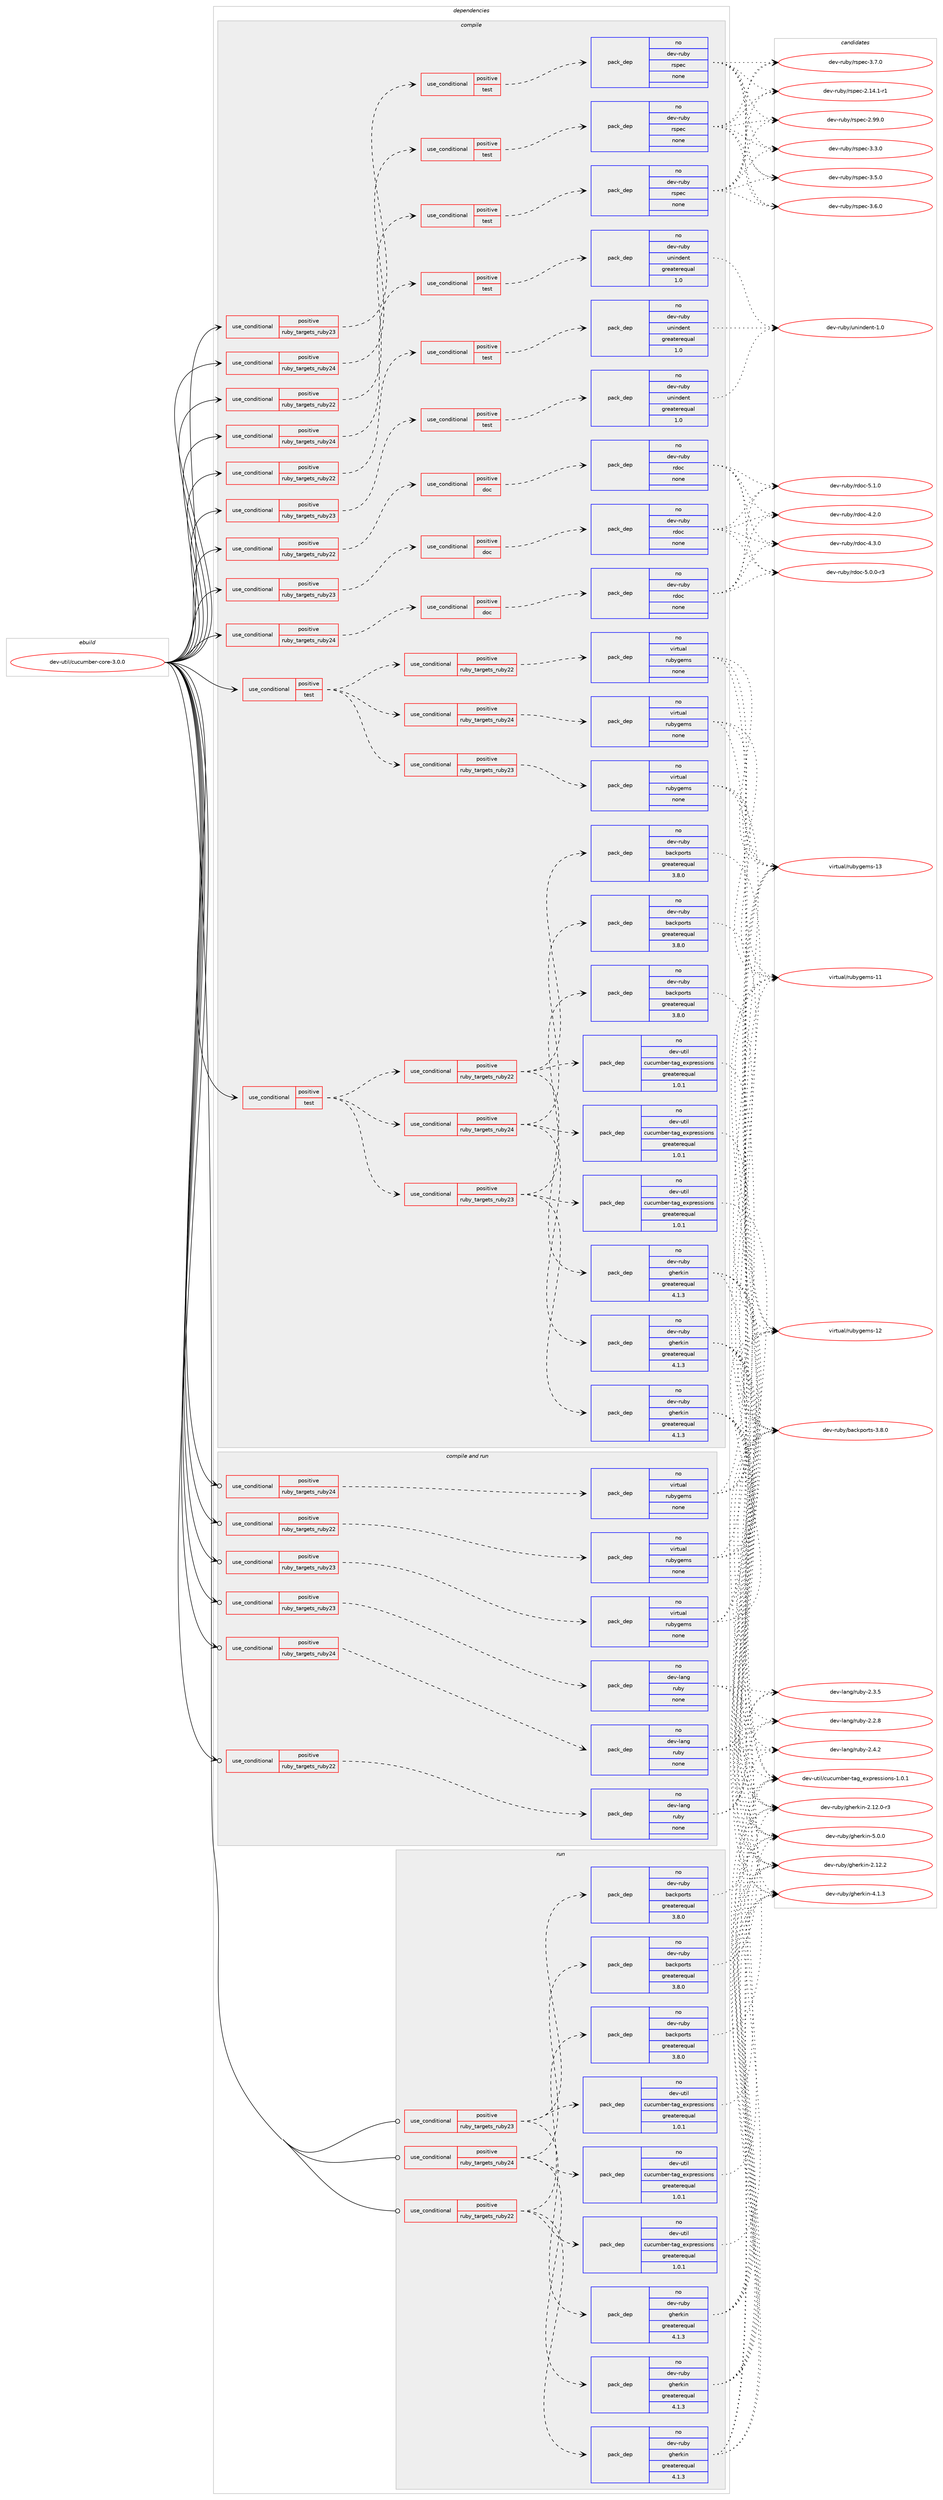 digraph prolog {

# *************
# Graph options
# *************

newrank=true;
concentrate=true;
compound=true;
graph [rankdir=LR,fontname=Helvetica,fontsize=10,ranksep=1.5];#, ranksep=2.5, nodesep=0.2];
edge  [arrowhead=vee];
node  [fontname=Helvetica,fontsize=10];

# **********
# The ebuild
# **********

subgraph cluster_leftcol {
color=gray;
rank=same;
label=<<i>ebuild</i>>;
id [label="dev-util/cucumber-core-3.0.0", color=red, width=4, href="../dev-util/cucumber-core-3.0.0.svg"];
}

# ****************
# The dependencies
# ****************

subgraph cluster_midcol {
color=gray;
label=<<i>dependencies</i>>;
subgraph cluster_compile {
fillcolor="#eeeeee";
style=filled;
label=<<i>compile</i>>;
subgraph cond77770 {
dependency284041 [label=<<TABLE BORDER="0" CELLBORDER="1" CELLSPACING="0" CELLPADDING="4"><TR><TD ROWSPAN="3" CELLPADDING="10">use_conditional</TD></TR><TR><TD>positive</TD></TR><TR><TD>ruby_targets_ruby22</TD></TR></TABLE>>, shape=none, color=red];
subgraph cond77771 {
dependency284042 [label=<<TABLE BORDER="0" CELLBORDER="1" CELLSPACING="0" CELLPADDING="4"><TR><TD ROWSPAN="3" CELLPADDING="10">use_conditional</TD></TR><TR><TD>positive</TD></TR><TR><TD>doc</TD></TR></TABLE>>, shape=none, color=red];
subgraph pack202053 {
dependency284043 [label=<<TABLE BORDER="0" CELLBORDER="1" CELLSPACING="0" CELLPADDING="4" WIDTH="220"><TR><TD ROWSPAN="6" CELLPADDING="30">pack_dep</TD></TR><TR><TD WIDTH="110">no</TD></TR><TR><TD>dev-ruby</TD></TR><TR><TD>rdoc</TD></TR><TR><TD>none</TD></TR><TR><TD></TD></TR></TABLE>>, shape=none, color=blue];
}
dependency284042:e -> dependency284043:w [weight=20,style="dashed",arrowhead="vee"];
}
dependency284041:e -> dependency284042:w [weight=20,style="dashed",arrowhead="vee"];
}
id:e -> dependency284041:w [weight=20,style="solid",arrowhead="vee"];
subgraph cond77772 {
dependency284044 [label=<<TABLE BORDER="0" CELLBORDER="1" CELLSPACING="0" CELLPADDING="4"><TR><TD ROWSPAN="3" CELLPADDING="10">use_conditional</TD></TR><TR><TD>positive</TD></TR><TR><TD>ruby_targets_ruby22</TD></TR></TABLE>>, shape=none, color=red];
subgraph cond77773 {
dependency284045 [label=<<TABLE BORDER="0" CELLBORDER="1" CELLSPACING="0" CELLPADDING="4"><TR><TD ROWSPAN="3" CELLPADDING="10">use_conditional</TD></TR><TR><TD>positive</TD></TR><TR><TD>test</TD></TR></TABLE>>, shape=none, color=red];
subgraph pack202054 {
dependency284046 [label=<<TABLE BORDER="0" CELLBORDER="1" CELLSPACING="0" CELLPADDING="4" WIDTH="220"><TR><TD ROWSPAN="6" CELLPADDING="30">pack_dep</TD></TR><TR><TD WIDTH="110">no</TD></TR><TR><TD>dev-ruby</TD></TR><TR><TD>rspec</TD></TR><TR><TD>none</TD></TR><TR><TD></TD></TR></TABLE>>, shape=none, color=blue];
}
dependency284045:e -> dependency284046:w [weight=20,style="dashed",arrowhead="vee"];
}
dependency284044:e -> dependency284045:w [weight=20,style="dashed",arrowhead="vee"];
}
id:e -> dependency284044:w [weight=20,style="solid",arrowhead="vee"];
subgraph cond77774 {
dependency284047 [label=<<TABLE BORDER="0" CELLBORDER="1" CELLSPACING="0" CELLPADDING="4"><TR><TD ROWSPAN="3" CELLPADDING="10">use_conditional</TD></TR><TR><TD>positive</TD></TR><TR><TD>ruby_targets_ruby22</TD></TR></TABLE>>, shape=none, color=red];
subgraph cond77775 {
dependency284048 [label=<<TABLE BORDER="0" CELLBORDER="1" CELLSPACING="0" CELLPADDING="4"><TR><TD ROWSPAN="3" CELLPADDING="10">use_conditional</TD></TR><TR><TD>positive</TD></TR><TR><TD>test</TD></TR></TABLE>>, shape=none, color=red];
subgraph pack202055 {
dependency284049 [label=<<TABLE BORDER="0" CELLBORDER="1" CELLSPACING="0" CELLPADDING="4" WIDTH="220"><TR><TD ROWSPAN="6" CELLPADDING="30">pack_dep</TD></TR><TR><TD WIDTH="110">no</TD></TR><TR><TD>dev-ruby</TD></TR><TR><TD>unindent</TD></TR><TR><TD>greaterequal</TD></TR><TR><TD>1.0</TD></TR></TABLE>>, shape=none, color=blue];
}
dependency284048:e -> dependency284049:w [weight=20,style="dashed",arrowhead="vee"];
}
dependency284047:e -> dependency284048:w [weight=20,style="dashed",arrowhead="vee"];
}
id:e -> dependency284047:w [weight=20,style="solid",arrowhead="vee"];
subgraph cond77776 {
dependency284050 [label=<<TABLE BORDER="0" CELLBORDER="1" CELLSPACING="0" CELLPADDING="4"><TR><TD ROWSPAN="3" CELLPADDING="10">use_conditional</TD></TR><TR><TD>positive</TD></TR><TR><TD>ruby_targets_ruby23</TD></TR></TABLE>>, shape=none, color=red];
subgraph cond77777 {
dependency284051 [label=<<TABLE BORDER="0" CELLBORDER="1" CELLSPACING="0" CELLPADDING="4"><TR><TD ROWSPAN="3" CELLPADDING="10">use_conditional</TD></TR><TR><TD>positive</TD></TR><TR><TD>doc</TD></TR></TABLE>>, shape=none, color=red];
subgraph pack202056 {
dependency284052 [label=<<TABLE BORDER="0" CELLBORDER="1" CELLSPACING="0" CELLPADDING="4" WIDTH="220"><TR><TD ROWSPAN="6" CELLPADDING="30">pack_dep</TD></TR><TR><TD WIDTH="110">no</TD></TR><TR><TD>dev-ruby</TD></TR><TR><TD>rdoc</TD></TR><TR><TD>none</TD></TR><TR><TD></TD></TR></TABLE>>, shape=none, color=blue];
}
dependency284051:e -> dependency284052:w [weight=20,style="dashed",arrowhead="vee"];
}
dependency284050:e -> dependency284051:w [weight=20,style="dashed",arrowhead="vee"];
}
id:e -> dependency284050:w [weight=20,style="solid",arrowhead="vee"];
subgraph cond77778 {
dependency284053 [label=<<TABLE BORDER="0" CELLBORDER="1" CELLSPACING="0" CELLPADDING="4"><TR><TD ROWSPAN="3" CELLPADDING="10">use_conditional</TD></TR><TR><TD>positive</TD></TR><TR><TD>ruby_targets_ruby23</TD></TR></TABLE>>, shape=none, color=red];
subgraph cond77779 {
dependency284054 [label=<<TABLE BORDER="0" CELLBORDER="1" CELLSPACING="0" CELLPADDING="4"><TR><TD ROWSPAN="3" CELLPADDING="10">use_conditional</TD></TR><TR><TD>positive</TD></TR><TR><TD>test</TD></TR></TABLE>>, shape=none, color=red];
subgraph pack202057 {
dependency284055 [label=<<TABLE BORDER="0" CELLBORDER="1" CELLSPACING="0" CELLPADDING="4" WIDTH="220"><TR><TD ROWSPAN="6" CELLPADDING="30">pack_dep</TD></TR><TR><TD WIDTH="110">no</TD></TR><TR><TD>dev-ruby</TD></TR><TR><TD>rspec</TD></TR><TR><TD>none</TD></TR><TR><TD></TD></TR></TABLE>>, shape=none, color=blue];
}
dependency284054:e -> dependency284055:w [weight=20,style="dashed",arrowhead="vee"];
}
dependency284053:e -> dependency284054:w [weight=20,style="dashed",arrowhead="vee"];
}
id:e -> dependency284053:w [weight=20,style="solid",arrowhead="vee"];
subgraph cond77780 {
dependency284056 [label=<<TABLE BORDER="0" CELLBORDER="1" CELLSPACING="0" CELLPADDING="4"><TR><TD ROWSPAN="3" CELLPADDING="10">use_conditional</TD></TR><TR><TD>positive</TD></TR><TR><TD>ruby_targets_ruby23</TD></TR></TABLE>>, shape=none, color=red];
subgraph cond77781 {
dependency284057 [label=<<TABLE BORDER="0" CELLBORDER="1" CELLSPACING="0" CELLPADDING="4"><TR><TD ROWSPAN="3" CELLPADDING="10">use_conditional</TD></TR><TR><TD>positive</TD></TR><TR><TD>test</TD></TR></TABLE>>, shape=none, color=red];
subgraph pack202058 {
dependency284058 [label=<<TABLE BORDER="0" CELLBORDER="1" CELLSPACING="0" CELLPADDING="4" WIDTH="220"><TR><TD ROWSPAN="6" CELLPADDING="30">pack_dep</TD></TR><TR><TD WIDTH="110">no</TD></TR><TR><TD>dev-ruby</TD></TR><TR><TD>unindent</TD></TR><TR><TD>greaterequal</TD></TR><TR><TD>1.0</TD></TR></TABLE>>, shape=none, color=blue];
}
dependency284057:e -> dependency284058:w [weight=20,style="dashed",arrowhead="vee"];
}
dependency284056:e -> dependency284057:w [weight=20,style="dashed",arrowhead="vee"];
}
id:e -> dependency284056:w [weight=20,style="solid",arrowhead="vee"];
subgraph cond77782 {
dependency284059 [label=<<TABLE BORDER="0" CELLBORDER="1" CELLSPACING="0" CELLPADDING="4"><TR><TD ROWSPAN="3" CELLPADDING="10">use_conditional</TD></TR><TR><TD>positive</TD></TR><TR><TD>ruby_targets_ruby24</TD></TR></TABLE>>, shape=none, color=red];
subgraph cond77783 {
dependency284060 [label=<<TABLE BORDER="0" CELLBORDER="1" CELLSPACING="0" CELLPADDING="4"><TR><TD ROWSPAN="3" CELLPADDING="10">use_conditional</TD></TR><TR><TD>positive</TD></TR><TR><TD>doc</TD></TR></TABLE>>, shape=none, color=red];
subgraph pack202059 {
dependency284061 [label=<<TABLE BORDER="0" CELLBORDER="1" CELLSPACING="0" CELLPADDING="4" WIDTH="220"><TR><TD ROWSPAN="6" CELLPADDING="30">pack_dep</TD></TR><TR><TD WIDTH="110">no</TD></TR><TR><TD>dev-ruby</TD></TR><TR><TD>rdoc</TD></TR><TR><TD>none</TD></TR><TR><TD></TD></TR></TABLE>>, shape=none, color=blue];
}
dependency284060:e -> dependency284061:w [weight=20,style="dashed",arrowhead="vee"];
}
dependency284059:e -> dependency284060:w [weight=20,style="dashed",arrowhead="vee"];
}
id:e -> dependency284059:w [weight=20,style="solid",arrowhead="vee"];
subgraph cond77784 {
dependency284062 [label=<<TABLE BORDER="0" CELLBORDER="1" CELLSPACING="0" CELLPADDING="4"><TR><TD ROWSPAN="3" CELLPADDING="10">use_conditional</TD></TR><TR><TD>positive</TD></TR><TR><TD>ruby_targets_ruby24</TD></TR></TABLE>>, shape=none, color=red];
subgraph cond77785 {
dependency284063 [label=<<TABLE BORDER="0" CELLBORDER="1" CELLSPACING="0" CELLPADDING="4"><TR><TD ROWSPAN="3" CELLPADDING="10">use_conditional</TD></TR><TR><TD>positive</TD></TR><TR><TD>test</TD></TR></TABLE>>, shape=none, color=red];
subgraph pack202060 {
dependency284064 [label=<<TABLE BORDER="0" CELLBORDER="1" CELLSPACING="0" CELLPADDING="4" WIDTH="220"><TR><TD ROWSPAN="6" CELLPADDING="30">pack_dep</TD></TR><TR><TD WIDTH="110">no</TD></TR><TR><TD>dev-ruby</TD></TR><TR><TD>rspec</TD></TR><TR><TD>none</TD></TR><TR><TD></TD></TR></TABLE>>, shape=none, color=blue];
}
dependency284063:e -> dependency284064:w [weight=20,style="dashed",arrowhead="vee"];
}
dependency284062:e -> dependency284063:w [weight=20,style="dashed",arrowhead="vee"];
}
id:e -> dependency284062:w [weight=20,style="solid",arrowhead="vee"];
subgraph cond77786 {
dependency284065 [label=<<TABLE BORDER="0" CELLBORDER="1" CELLSPACING="0" CELLPADDING="4"><TR><TD ROWSPAN="3" CELLPADDING="10">use_conditional</TD></TR><TR><TD>positive</TD></TR><TR><TD>ruby_targets_ruby24</TD></TR></TABLE>>, shape=none, color=red];
subgraph cond77787 {
dependency284066 [label=<<TABLE BORDER="0" CELLBORDER="1" CELLSPACING="0" CELLPADDING="4"><TR><TD ROWSPAN="3" CELLPADDING="10">use_conditional</TD></TR><TR><TD>positive</TD></TR><TR><TD>test</TD></TR></TABLE>>, shape=none, color=red];
subgraph pack202061 {
dependency284067 [label=<<TABLE BORDER="0" CELLBORDER="1" CELLSPACING="0" CELLPADDING="4" WIDTH="220"><TR><TD ROWSPAN="6" CELLPADDING="30">pack_dep</TD></TR><TR><TD WIDTH="110">no</TD></TR><TR><TD>dev-ruby</TD></TR><TR><TD>unindent</TD></TR><TR><TD>greaterequal</TD></TR><TR><TD>1.0</TD></TR></TABLE>>, shape=none, color=blue];
}
dependency284066:e -> dependency284067:w [weight=20,style="dashed",arrowhead="vee"];
}
dependency284065:e -> dependency284066:w [weight=20,style="dashed",arrowhead="vee"];
}
id:e -> dependency284065:w [weight=20,style="solid",arrowhead="vee"];
subgraph cond77788 {
dependency284068 [label=<<TABLE BORDER="0" CELLBORDER="1" CELLSPACING="0" CELLPADDING="4"><TR><TD ROWSPAN="3" CELLPADDING="10">use_conditional</TD></TR><TR><TD>positive</TD></TR><TR><TD>test</TD></TR></TABLE>>, shape=none, color=red];
subgraph cond77789 {
dependency284069 [label=<<TABLE BORDER="0" CELLBORDER="1" CELLSPACING="0" CELLPADDING="4"><TR><TD ROWSPAN="3" CELLPADDING="10">use_conditional</TD></TR><TR><TD>positive</TD></TR><TR><TD>ruby_targets_ruby22</TD></TR></TABLE>>, shape=none, color=red];
subgraph pack202062 {
dependency284070 [label=<<TABLE BORDER="0" CELLBORDER="1" CELLSPACING="0" CELLPADDING="4" WIDTH="220"><TR><TD ROWSPAN="6" CELLPADDING="30">pack_dep</TD></TR><TR><TD WIDTH="110">no</TD></TR><TR><TD>dev-ruby</TD></TR><TR><TD>backports</TD></TR><TR><TD>greaterequal</TD></TR><TR><TD>3.8.0</TD></TR></TABLE>>, shape=none, color=blue];
}
dependency284069:e -> dependency284070:w [weight=20,style="dashed",arrowhead="vee"];
subgraph pack202063 {
dependency284071 [label=<<TABLE BORDER="0" CELLBORDER="1" CELLSPACING="0" CELLPADDING="4" WIDTH="220"><TR><TD ROWSPAN="6" CELLPADDING="30">pack_dep</TD></TR><TR><TD WIDTH="110">no</TD></TR><TR><TD>dev-util</TD></TR><TR><TD>cucumber-tag_expressions</TD></TR><TR><TD>greaterequal</TD></TR><TR><TD>1.0.1</TD></TR></TABLE>>, shape=none, color=blue];
}
dependency284069:e -> dependency284071:w [weight=20,style="dashed",arrowhead="vee"];
subgraph pack202064 {
dependency284072 [label=<<TABLE BORDER="0" CELLBORDER="1" CELLSPACING="0" CELLPADDING="4" WIDTH="220"><TR><TD ROWSPAN="6" CELLPADDING="30">pack_dep</TD></TR><TR><TD WIDTH="110">no</TD></TR><TR><TD>dev-ruby</TD></TR><TR><TD>gherkin</TD></TR><TR><TD>greaterequal</TD></TR><TR><TD>4.1.3</TD></TR></TABLE>>, shape=none, color=blue];
}
dependency284069:e -> dependency284072:w [weight=20,style="dashed",arrowhead="vee"];
}
dependency284068:e -> dependency284069:w [weight=20,style="dashed",arrowhead="vee"];
subgraph cond77790 {
dependency284073 [label=<<TABLE BORDER="0" CELLBORDER="1" CELLSPACING="0" CELLPADDING="4"><TR><TD ROWSPAN="3" CELLPADDING="10">use_conditional</TD></TR><TR><TD>positive</TD></TR><TR><TD>ruby_targets_ruby23</TD></TR></TABLE>>, shape=none, color=red];
subgraph pack202065 {
dependency284074 [label=<<TABLE BORDER="0" CELLBORDER="1" CELLSPACING="0" CELLPADDING="4" WIDTH="220"><TR><TD ROWSPAN="6" CELLPADDING="30">pack_dep</TD></TR><TR><TD WIDTH="110">no</TD></TR><TR><TD>dev-ruby</TD></TR><TR><TD>backports</TD></TR><TR><TD>greaterequal</TD></TR><TR><TD>3.8.0</TD></TR></TABLE>>, shape=none, color=blue];
}
dependency284073:e -> dependency284074:w [weight=20,style="dashed",arrowhead="vee"];
subgraph pack202066 {
dependency284075 [label=<<TABLE BORDER="0" CELLBORDER="1" CELLSPACING="0" CELLPADDING="4" WIDTH="220"><TR><TD ROWSPAN="6" CELLPADDING="30">pack_dep</TD></TR><TR><TD WIDTH="110">no</TD></TR><TR><TD>dev-util</TD></TR><TR><TD>cucumber-tag_expressions</TD></TR><TR><TD>greaterequal</TD></TR><TR><TD>1.0.1</TD></TR></TABLE>>, shape=none, color=blue];
}
dependency284073:e -> dependency284075:w [weight=20,style="dashed",arrowhead="vee"];
subgraph pack202067 {
dependency284076 [label=<<TABLE BORDER="0" CELLBORDER="1" CELLSPACING="0" CELLPADDING="4" WIDTH="220"><TR><TD ROWSPAN="6" CELLPADDING="30">pack_dep</TD></TR><TR><TD WIDTH="110">no</TD></TR><TR><TD>dev-ruby</TD></TR><TR><TD>gherkin</TD></TR><TR><TD>greaterequal</TD></TR><TR><TD>4.1.3</TD></TR></TABLE>>, shape=none, color=blue];
}
dependency284073:e -> dependency284076:w [weight=20,style="dashed",arrowhead="vee"];
}
dependency284068:e -> dependency284073:w [weight=20,style="dashed",arrowhead="vee"];
subgraph cond77791 {
dependency284077 [label=<<TABLE BORDER="0" CELLBORDER="1" CELLSPACING="0" CELLPADDING="4"><TR><TD ROWSPAN="3" CELLPADDING="10">use_conditional</TD></TR><TR><TD>positive</TD></TR><TR><TD>ruby_targets_ruby24</TD></TR></TABLE>>, shape=none, color=red];
subgraph pack202068 {
dependency284078 [label=<<TABLE BORDER="0" CELLBORDER="1" CELLSPACING="0" CELLPADDING="4" WIDTH="220"><TR><TD ROWSPAN="6" CELLPADDING="30">pack_dep</TD></TR><TR><TD WIDTH="110">no</TD></TR><TR><TD>dev-ruby</TD></TR><TR><TD>backports</TD></TR><TR><TD>greaterequal</TD></TR><TR><TD>3.8.0</TD></TR></TABLE>>, shape=none, color=blue];
}
dependency284077:e -> dependency284078:w [weight=20,style="dashed",arrowhead="vee"];
subgraph pack202069 {
dependency284079 [label=<<TABLE BORDER="0" CELLBORDER="1" CELLSPACING="0" CELLPADDING="4" WIDTH="220"><TR><TD ROWSPAN="6" CELLPADDING="30">pack_dep</TD></TR><TR><TD WIDTH="110">no</TD></TR><TR><TD>dev-util</TD></TR><TR><TD>cucumber-tag_expressions</TD></TR><TR><TD>greaterequal</TD></TR><TR><TD>1.0.1</TD></TR></TABLE>>, shape=none, color=blue];
}
dependency284077:e -> dependency284079:w [weight=20,style="dashed",arrowhead="vee"];
subgraph pack202070 {
dependency284080 [label=<<TABLE BORDER="0" CELLBORDER="1" CELLSPACING="0" CELLPADDING="4" WIDTH="220"><TR><TD ROWSPAN="6" CELLPADDING="30">pack_dep</TD></TR><TR><TD WIDTH="110">no</TD></TR><TR><TD>dev-ruby</TD></TR><TR><TD>gherkin</TD></TR><TR><TD>greaterequal</TD></TR><TR><TD>4.1.3</TD></TR></TABLE>>, shape=none, color=blue];
}
dependency284077:e -> dependency284080:w [weight=20,style="dashed",arrowhead="vee"];
}
dependency284068:e -> dependency284077:w [weight=20,style="dashed",arrowhead="vee"];
}
id:e -> dependency284068:w [weight=20,style="solid",arrowhead="vee"];
subgraph cond77792 {
dependency284081 [label=<<TABLE BORDER="0" CELLBORDER="1" CELLSPACING="0" CELLPADDING="4"><TR><TD ROWSPAN="3" CELLPADDING="10">use_conditional</TD></TR><TR><TD>positive</TD></TR><TR><TD>test</TD></TR></TABLE>>, shape=none, color=red];
subgraph cond77793 {
dependency284082 [label=<<TABLE BORDER="0" CELLBORDER="1" CELLSPACING="0" CELLPADDING="4"><TR><TD ROWSPAN="3" CELLPADDING="10">use_conditional</TD></TR><TR><TD>positive</TD></TR><TR><TD>ruby_targets_ruby22</TD></TR></TABLE>>, shape=none, color=red];
subgraph pack202071 {
dependency284083 [label=<<TABLE BORDER="0" CELLBORDER="1" CELLSPACING="0" CELLPADDING="4" WIDTH="220"><TR><TD ROWSPAN="6" CELLPADDING="30">pack_dep</TD></TR><TR><TD WIDTH="110">no</TD></TR><TR><TD>virtual</TD></TR><TR><TD>rubygems</TD></TR><TR><TD>none</TD></TR><TR><TD></TD></TR></TABLE>>, shape=none, color=blue];
}
dependency284082:e -> dependency284083:w [weight=20,style="dashed",arrowhead="vee"];
}
dependency284081:e -> dependency284082:w [weight=20,style="dashed",arrowhead="vee"];
subgraph cond77794 {
dependency284084 [label=<<TABLE BORDER="0" CELLBORDER="1" CELLSPACING="0" CELLPADDING="4"><TR><TD ROWSPAN="3" CELLPADDING="10">use_conditional</TD></TR><TR><TD>positive</TD></TR><TR><TD>ruby_targets_ruby23</TD></TR></TABLE>>, shape=none, color=red];
subgraph pack202072 {
dependency284085 [label=<<TABLE BORDER="0" CELLBORDER="1" CELLSPACING="0" CELLPADDING="4" WIDTH="220"><TR><TD ROWSPAN="6" CELLPADDING="30">pack_dep</TD></TR><TR><TD WIDTH="110">no</TD></TR><TR><TD>virtual</TD></TR><TR><TD>rubygems</TD></TR><TR><TD>none</TD></TR><TR><TD></TD></TR></TABLE>>, shape=none, color=blue];
}
dependency284084:e -> dependency284085:w [weight=20,style="dashed",arrowhead="vee"];
}
dependency284081:e -> dependency284084:w [weight=20,style="dashed",arrowhead="vee"];
subgraph cond77795 {
dependency284086 [label=<<TABLE BORDER="0" CELLBORDER="1" CELLSPACING="0" CELLPADDING="4"><TR><TD ROWSPAN="3" CELLPADDING="10">use_conditional</TD></TR><TR><TD>positive</TD></TR><TR><TD>ruby_targets_ruby24</TD></TR></TABLE>>, shape=none, color=red];
subgraph pack202073 {
dependency284087 [label=<<TABLE BORDER="0" CELLBORDER="1" CELLSPACING="0" CELLPADDING="4" WIDTH="220"><TR><TD ROWSPAN="6" CELLPADDING="30">pack_dep</TD></TR><TR><TD WIDTH="110">no</TD></TR><TR><TD>virtual</TD></TR><TR><TD>rubygems</TD></TR><TR><TD>none</TD></TR><TR><TD></TD></TR></TABLE>>, shape=none, color=blue];
}
dependency284086:e -> dependency284087:w [weight=20,style="dashed",arrowhead="vee"];
}
dependency284081:e -> dependency284086:w [weight=20,style="dashed",arrowhead="vee"];
}
id:e -> dependency284081:w [weight=20,style="solid",arrowhead="vee"];
}
subgraph cluster_compileandrun {
fillcolor="#eeeeee";
style=filled;
label=<<i>compile and run</i>>;
subgraph cond77796 {
dependency284088 [label=<<TABLE BORDER="0" CELLBORDER="1" CELLSPACING="0" CELLPADDING="4"><TR><TD ROWSPAN="3" CELLPADDING="10">use_conditional</TD></TR><TR><TD>positive</TD></TR><TR><TD>ruby_targets_ruby22</TD></TR></TABLE>>, shape=none, color=red];
subgraph pack202074 {
dependency284089 [label=<<TABLE BORDER="0" CELLBORDER="1" CELLSPACING="0" CELLPADDING="4" WIDTH="220"><TR><TD ROWSPAN="6" CELLPADDING="30">pack_dep</TD></TR><TR><TD WIDTH="110">no</TD></TR><TR><TD>dev-lang</TD></TR><TR><TD>ruby</TD></TR><TR><TD>none</TD></TR><TR><TD></TD></TR></TABLE>>, shape=none, color=blue];
}
dependency284088:e -> dependency284089:w [weight=20,style="dashed",arrowhead="vee"];
}
id:e -> dependency284088:w [weight=20,style="solid",arrowhead="odotvee"];
subgraph cond77797 {
dependency284090 [label=<<TABLE BORDER="0" CELLBORDER="1" CELLSPACING="0" CELLPADDING="4"><TR><TD ROWSPAN="3" CELLPADDING="10">use_conditional</TD></TR><TR><TD>positive</TD></TR><TR><TD>ruby_targets_ruby22</TD></TR></TABLE>>, shape=none, color=red];
subgraph pack202075 {
dependency284091 [label=<<TABLE BORDER="0" CELLBORDER="1" CELLSPACING="0" CELLPADDING="4" WIDTH="220"><TR><TD ROWSPAN="6" CELLPADDING="30">pack_dep</TD></TR><TR><TD WIDTH="110">no</TD></TR><TR><TD>virtual</TD></TR><TR><TD>rubygems</TD></TR><TR><TD>none</TD></TR><TR><TD></TD></TR></TABLE>>, shape=none, color=blue];
}
dependency284090:e -> dependency284091:w [weight=20,style="dashed",arrowhead="vee"];
}
id:e -> dependency284090:w [weight=20,style="solid",arrowhead="odotvee"];
subgraph cond77798 {
dependency284092 [label=<<TABLE BORDER="0" CELLBORDER="1" CELLSPACING="0" CELLPADDING="4"><TR><TD ROWSPAN="3" CELLPADDING="10">use_conditional</TD></TR><TR><TD>positive</TD></TR><TR><TD>ruby_targets_ruby23</TD></TR></TABLE>>, shape=none, color=red];
subgraph pack202076 {
dependency284093 [label=<<TABLE BORDER="0" CELLBORDER="1" CELLSPACING="0" CELLPADDING="4" WIDTH="220"><TR><TD ROWSPAN="6" CELLPADDING="30">pack_dep</TD></TR><TR><TD WIDTH="110">no</TD></TR><TR><TD>dev-lang</TD></TR><TR><TD>ruby</TD></TR><TR><TD>none</TD></TR><TR><TD></TD></TR></TABLE>>, shape=none, color=blue];
}
dependency284092:e -> dependency284093:w [weight=20,style="dashed",arrowhead="vee"];
}
id:e -> dependency284092:w [weight=20,style="solid",arrowhead="odotvee"];
subgraph cond77799 {
dependency284094 [label=<<TABLE BORDER="0" CELLBORDER="1" CELLSPACING="0" CELLPADDING="4"><TR><TD ROWSPAN="3" CELLPADDING="10">use_conditional</TD></TR><TR><TD>positive</TD></TR><TR><TD>ruby_targets_ruby23</TD></TR></TABLE>>, shape=none, color=red];
subgraph pack202077 {
dependency284095 [label=<<TABLE BORDER="0" CELLBORDER="1" CELLSPACING="0" CELLPADDING="4" WIDTH="220"><TR><TD ROWSPAN="6" CELLPADDING="30">pack_dep</TD></TR><TR><TD WIDTH="110">no</TD></TR><TR><TD>virtual</TD></TR><TR><TD>rubygems</TD></TR><TR><TD>none</TD></TR><TR><TD></TD></TR></TABLE>>, shape=none, color=blue];
}
dependency284094:e -> dependency284095:w [weight=20,style="dashed",arrowhead="vee"];
}
id:e -> dependency284094:w [weight=20,style="solid",arrowhead="odotvee"];
subgraph cond77800 {
dependency284096 [label=<<TABLE BORDER="0" CELLBORDER="1" CELLSPACING="0" CELLPADDING="4"><TR><TD ROWSPAN="3" CELLPADDING="10">use_conditional</TD></TR><TR><TD>positive</TD></TR><TR><TD>ruby_targets_ruby24</TD></TR></TABLE>>, shape=none, color=red];
subgraph pack202078 {
dependency284097 [label=<<TABLE BORDER="0" CELLBORDER="1" CELLSPACING="0" CELLPADDING="4" WIDTH="220"><TR><TD ROWSPAN="6" CELLPADDING="30">pack_dep</TD></TR><TR><TD WIDTH="110">no</TD></TR><TR><TD>dev-lang</TD></TR><TR><TD>ruby</TD></TR><TR><TD>none</TD></TR><TR><TD></TD></TR></TABLE>>, shape=none, color=blue];
}
dependency284096:e -> dependency284097:w [weight=20,style="dashed",arrowhead="vee"];
}
id:e -> dependency284096:w [weight=20,style="solid",arrowhead="odotvee"];
subgraph cond77801 {
dependency284098 [label=<<TABLE BORDER="0" CELLBORDER="1" CELLSPACING="0" CELLPADDING="4"><TR><TD ROWSPAN="3" CELLPADDING="10">use_conditional</TD></TR><TR><TD>positive</TD></TR><TR><TD>ruby_targets_ruby24</TD></TR></TABLE>>, shape=none, color=red];
subgraph pack202079 {
dependency284099 [label=<<TABLE BORDER="0" CELLBORDER="1" CELLSPACING="0" CELLPADDING="4" WIDTH="220"><TR><TD ROWSPAN="6" CELLPADDING="30">pack_dep</TD></TR><TR><TD WIDTH="110">no</TD></TR><TR><TD>virtual</TD></TR><TR><TD>rubygems</TD></TR><TR><TD>none</TD></TR><TR><TD></TD></TR></TABLE>>, shape=none, color=blue];
}
dependency284098:e -> dependency284099:w [weight=20,style="dashed",arrowhead="vee"];
}
id:e -> dependency284098:w [weight=20,style="solid",arrowhead="odotvee"];
}
subgraph cluster_run {
fillcolor="#eeeeee";
style=filled;
label=<<i>run</i>>;
subgraph cond77802 {
dependency284100 [label=<<TABLE BORDER="0" CELLBORDER="1" CELLSPACING="0" CELLPADDING="4"><TR><TD ROWSPAN="3" CELLPADDING="10">use_conditional</TD></TR><TR><TD>positive</TD></TR><TR><TD>ruby_targets_ruby22</TD></TR></TABLE>>, shape=none, color=red];
subgraph pack202080 {
dependency284101 [label=<<TABLE BORDER="0" CELLBORDER="1" CELLSPACING="0" CELLPADDING="4" WIDTH="220"><TR><TD ROWSPAN="6" CELLPADDING="30">pack_dep</TD></TR><TR><TD WIDTH="110">no</TD></TR><TR><TD>dev-ruby</TD></TR><TR><TD>backports</TD></TR><TR><TD>greaterequal</TD></TR><TR><TD>3.8.0</TD></TR></TABLE>>, shape=none, color=blue];
}
dependency284100:e -> dependency284101:w [weight=20,style="dashed",arrowhead="vee"];
subgraph pack202081 {
dependency284102 [label=<<TABLE BORDER="0" CELLBORDER="1" CELLSPACING="0" CELLPADDING="4" WIDTH="220"><TR><TD ROWSPAN="6" CELLPADDING="30">pack_dep</TD></TR><TR><TD WIDTH="110">no</TD></TR><TR><TD>dev-util</TD></TR><TR><TD>cucumber-tag_expressions</TD></TR><TR><TD>greaterequal</TD></TR><TR><TD>1.0.1</TD></TR></TABLE>>, shape=none, color=blue];
}
dependency284100:e -> dependency284102:w [weight=20,style="dashed",arrowhead="vee"];
subgraph pack202082 {
dependency284103 [label=<<TABLE BORDER="0" CELLBORDER="1" CELLSPACING="0" CELLPADDING="4" WIDTH="220"><TR><TD ROWSPAN="6" CELLPADDING="30">pack_dep</TD></TR><TR><TD WIDTH="110">no</TD></TR><TR><TD>dev-ruby</TD></TR><TR><TD>gherkin</TD></TR><TR><TD>greaterequal</TD></TR><TR><TD>4.1.3</TD></TR></TABLE>>, shape=none, color=blue];
}
dependency284100:e -> dependency284103:w [weight=20,style="dashed",arrowhead="vee"];
}
id:e -> dependency284100:w [weight=20,style="solid",arrowhead="odot"];
subgraph cond77803 {
dependency284104 [label=<<TABLE BORDER="0" CELLBORDER="1" CELLSPACING="0" CELLPADDING="4"><TR><TD ROWSPAN="3" CELLPADDING="10">use_conditional</TD></TR><TR><TD>positive</TD></TR><TR><TD>ruby_targets_ruby23</TD></TR></TABLE>>, shape=none, color=red];
subgraph pack202083 {
dependency284105 [label=<<TABLE BORDER="0" CELLBORDER="1" CELLSPACING="0" CELLPADDING="4" WIDTH="220"><TR><TD ROWSPAN="6" CELLPADDING="30">pack_dep</TD></TR><TR><TD WIDTH="110">no</TD></TR><TR><TD>dev-ruby</TD></TR><TR><TD>backports</TD></TR><TR><TD>greaterequal</TD></TR><TR><TD>3.8.0</TD></TR></TABLE>>, shape=none, color=blue];
}
dependency284104:e -> dependency284105:w [weight=20,style="dashed",arrowhead="vee"];
subgraph pack202084 {
dependency284106 [label=<<TABLE BORDER="0" CELLBORDER="1" CELLSPACING="0" CELLPADDING="4" WIDTH="220"><TR><TD ROWSPAN="6" CELLPADDING="30">pack_dep</TD></TR><TR><TD WIDTH="110">no</TD></TR><TR><TD>dev-util</TD></TR><TR><TD>cucumber-tag_expressions</TD></TR><TR><TD>greaterequal</TD></TR><TR><TD>1.0.1</TD></TR></TABLE>>, shape=none, color=blue];
}
dependency284104:e -> dependency284106:w [weight=20,style="dashed",arrowhead="vee"];
subgraph pack202085 {
dependency284107 [label=<<TABLE BORDER="0" CELLBORDER="1" CELLSPACING="0" CELLPADDING="4" WIDTH="220"><TR><TD ROWSPAN="6" CELLPADDING="30">pack_dep</TD></TR><TR><TD WIDTH="110">no</TD></TR><TR><TD>dev-ruby</TD></TR><TR><TD>gherkin</TD></TR><TR><TD>greaterequal</TD></TR><TR><TD>4.1.3</TD></TR></TABLE>>, shape=none, color=blue];
}
dependency284104:e -> dependency284107:w [weight=20,style="dashed",arrowhead="vee"];
}
id:e -> dependency284104:w [weight=20,style="solid",arrowhead="odot"];
subgraph cond77804 {
dependency284108 [label=<<TABLE BORDER="0" CELLBORDER="1" CELLSPACING="0" CELLPADDING="4"><TR><TD ROWSPAN="3" CELLPADDING="10">use_conditional</TD></TR><TR><TD>positive</TD></TR><TR><TD>ruby_targets_ruby24</TD></TR></TABLE>>, shape=none, color=red];
subgraph pack202086 {
dependency284109 [label=<<TABLE BORDER="0" CELLBORDER="1" CELLSPACING="0" CELLPADDING="4" WIDTH="220"><TR><TD ROWSPAN="6" CELLPADDING="30">pack_dep</TD></TR><TR><TD WIDTH="110">no</TD></TR><TR><TD>dev-ruby</TD></TR><TR><TD>backports</TD></TR><TR><TD>greaterequal</TD></TR><TR><TD>3.8.0</TD></TR></TABLE>>, shape=none, color=blue];
}
dependency284108:e -> dependency284109:w [weight=20,style="dashed",arrowhead="vee"];
subgraph pack202087 {
dependency284110 [label=<<TABLE BORDER="0" CELLBORDER="1" CELLSPACING="0" CELLPADDING="4" WIDTH="220"><TR><TD ROWSPAN="6" CELLPADDING="30">pack_dep</TD></TR><TR><TD WIDTH="110">no</TD></TR><TR><TD>dev-util</TD></TR><TR><TD>cucumber-tag_expressions</TD></TR><TR><TD>greaterequal</TD></TR><TR><TD>1.0.1</TD></TR></TABLE>>, shape=none, color=blue];
}
dependency284108:e -> dependency284110:w [weight=20,style="dashed",arrowhead="vee"];
subgraph pack202088 {
dependency284111 [label=<<TABLE BORDER="0" CELLBORDER="1" CELLSPACING="0" CELLPADDING="4" WIDTH="220"><TR><TD ROWSPAN="6" CELLPADDING="30">pack_dep</TD></TR><TR><TD WIDTH="110">no</TD></TR><TR><TD>dev-ruby</TD></TR><TR><TD>gherkin</TD></TR><TR><TD>greaterequal</TD></TR><TR><TD>4.1.3</TD></TR></TABLE>>, shape=none, color=blue];
}
dependency284108:e -> dependency284111:w [weight=20,style="dashed",arrowhead="vee"];
}
id:e -> dependency284108:w [weight=20,style="solid",arrowhead="odot"];
}
}

# **************
# The candidates
# **************

subgraph cluster_choices {
rank=same;
color=gray;
label=<<i>candidates</i>>;

subgraph choice202053 {
color=black;
nodesep=1;
choice10010111845114117981214711410011199455246504648 [label="dev-ruby/rdoc-4.2.0", color=red, width=4,href="../dev-ruby/rdoc-4.2.0.svg"];
choice10010111845114117981214711410011199455246514648 [label="dev-ruby/rdoc-4.3.0", color=red, width=4,href="../dev-ruby/rdoc-4.3.0.svg"];
choice100101118451141179812147114100111994553464846484511451 [label="dev-ruby/rdoc-5.0.0-r3", color=red, width=4,href="../dev-ruby/rdoc-5.0.0-r3.svg"];
choice10010111845114117981214711410011199455346494648 [label="dev-ruby/rdoc-5.1.0", color=red, width=4,href="../dev-ruby/rdoc-5.1.0.svg"];
dependency284043:e -> choice10010111845114117981214711410011199455246504648:w [style=dotted,weight="100"];
dependency284043:e -> choice10010111845114117981214711410011199455246514648:w [style=dotted,weight="100"];
dependency284043:e -> choice100101118451141179812147114100111994553464846484511451:w [style=dotted,weight="100"];
dependency284043:e -> choice10010111845114117981214711410011199455346494648:w [style=dotted,weight="100"];
}
subgraph choice202054 {
color=black;
nodesep=1;
choice10010111845114117981214711411511210199455046495246494511449 [label="dev-ruby/rspec-2.14.1-r1", color=red, width=4,href="../dev-ruby/rspec-2.14.1-r1.svg"];
choice1001011184511411798121471141151121019945504657574648 [label="dev-ruby/rspec-2.99.0", color=red, width=4,href="../dev-ruby/rspec-2.99.0.svg"];
choice10010111845114117981214711411511210199455146514648 [label="dev-ruby/rspec-3.3.0", color=red, width=4,href="../dev-ruby/rspec-3.3.0.svg"];
choice10010111845114117981214711411511210199455146534648 [label="dev-ruby/rspec-3.5.0", color=red, width=4,href="../dev-ruby/rspec-3.5.0.svg"];
choice10010111845114117981214711411511210199455146544648 [label="dev-ruby/rspec-3.6.0", color=red, width=4,href="../dev-ruby/rspec-3.6.0.svg"];
choice10010111845114117981214711411511210199455146554648 [label="dev-ruby/rspec-3.7.0", color=red, width=4,href="../dev-ruby/rspec-3.7.0.svg"];
dependency284046:e -> choice10010111845114117981214711411511210199455046495246494511449:w [style=dotted,weight="100"];
dependency284046:e -> choice1001011184511411798121471141151121019945504657574648:w [style=dotted,weight="100"];
dependency284046:e -> choice10010111845114117981214711411511210199455146514648:w [style=dotted,weight="100"];
dependency284046:e -> choice10010111845114117981214711411511210199455146534648:w [style=dotted,weight="100"];
dependency284046:e -> choice10010111845114117981214711411511210199455146544648:w [style=dotted,weight="100"];
dependency284046:e -> choice10010111845114117981214711411511210199455146554648:w [style=dotted,weight="100"];
}
subgraph choice202055 {
color=black;
nodesep=1;
choice10010111845114117981214711711010511010010111011645494648 [label="dev-ruby/unindent-1.0", color=red, width=4,href="../dev-ruby/unindent-1.0.svg"];
dependency284049:e -> choice10010111845114117981214711711010511010010111011645494648:w [style=dotted,weight="100"];
}
subgraph choice202056 {
color=black;
nodesep=1;
choice10010111845114117981214711410011199455246504648 [label="dev-ruby/rdoc-4.2.0", color=red, width=4,href="../dev-ruby/rdoc-4.2.0.svg"];
choice10010111845114117981214711410011199455246514648 [label="dev-ruby/rdoc-4.3.0", color=red, width=4,href="../dev-ruby/rdoc-4.3.0.svg"];
choice100101118451141179812147114100111994553464846484511451 [label="dev-ruby/rdoc-5.0.0-r3", color=red, width=4,href="../dev-ruby/rdoc-5.0.0-r3.svg"];
choice10010111845114117981214711410011199455346494648 [label="dev-ruby/rdoc-5.1.0", color=red, width=4,href="../dev-ruby/rdoc-5.1.0.svg"];
dependency284052:e -> choice10010111845114117981214711410011199455246504648:w [style=dotted,weight="100"];
dependency284052:e -> choice10010111845114117981214711410011199455246514648:w [style=dotted,weight="100"];
dependency284052:e -> choice100101118451141179812147114100111994553464846484511451:w [style=dotted,weight="100"];
dependency284052:e -> choice10010111845114117981214711410011199455346494648:w [style=dotted,weight="100"];
}
subgraph choice202057 {
color=black;
nodesep=1;
choice10010111845114117981214711411511210199455046495246494511449 [label="dev-ruby/rspec-2.14.1-r1", color=red, width=4,href="../dev-ruby/rspec-2.14.1-r1.svg"];
choice1001011184511411798121471141151121019945504657574648 [label="dev-ruby/rspec-2.99.0", color=red, width=4,href="../dev-ruby/rspec-2.99.0.svg"];
choice10010111845114117981214711411511210199455146514648 [label="dev-ruby/rspec-3.3.0", color=red, width=4,href="../dev-ruby/rspec-3.3.0.svg"];
choice10010111845114117981214711411511210199455146534648 [label="dev-ruby/rspec-3.5.0", color=red, width=4,href="../dev-ruby/rspec-3.5.0.svg"];
choice10010111845114117981214711411511210199455146544648 [label="dev-ruby/rspec-3.6.0", color=red, width=4,href="../dev-ruby/rspec-3.6.0.svg"];
choice10010111845114117981214711411511210199455146554648 [label="dev-ruby/rspec-3.7.0", color=red, width=4,href="../dev-ruby/rspec-3.7.0.svg"];
dependency284055:e -> choice10010111845114117981214711411511210199455046495246494511449:w [style=dotted,weight="100"];
dependency284055:e -> choice1001011184511411798121471141151121019945504657574648:w [style=dotted,weight="100"];
dependency284055:e -> choice10010111845114117981214711411511210199455146514648:w [style=dotted,weight="100"];
dependency284055:e -> choice10010111845114117981214711411511210199455146534648:w [style=dotted,weight="100"];
dependency284055:e -> choice10010111845114117981214711411511210199455146544648:w [style=dotted,weight="100"];
dependency284055:e -> choice10010111845114117981214711411511210199455146554648:w [style=dotted,weight="100"];
}
subgraph choice202058 {
color=black;
nodesep=1;
choice10010111845114117981214711711010511010010111011645494648 [label="dev-ruby/unindent-1.0", color=red, width=4,href="../dev-ruby/unindent-1.0.svg"];
dependency284058:e -> choice10010111845114117981214711711010511010010111011645494648:w [style=dotted,weight="100"];
}
subgraph choice202059 {
color=black;
nodesep=1;
choice10010111845114117981214711410011199455246504648 [label="dev-ruby/rdoc-4.2.0", color=red, width=4,href="../dev-ruby/rdoc-4.2.0.svg"];
choice10010111845114117981214711410011199455246514648 [label="dev-ruby/rdoc-4.3.0", color=red, width=4,href="../dev-ruby/rdoc-4.3.0.svg"];
choice100101118451141179812147114100111994553464846484511451 [label="dev-ruby/rdoc-5.0.0-r3", color=red, width=4,href="../dev-ruby/rdoc-5.0.0-r3.svg"];
choice10010111845114117981214711410011199455346494648 [label="dev-ruby/rdoc-5.1.0", color=red, width=4,href="../dev-ruby/rdoc-5.1.0.svg"];
dependency284061:e -> choice10010111845114117981214711410011199455246504648:w [style=dotted,weight="100"];
dependency284061:e -> choice10010111845114117981214711410011199455246514648:w [style=dotted,weight="100"];
dependency284061:e -> choice100101118451141179812147114100111994553464846484511451:w [style=dotted,weight="100"];
dependency284061:e -> choice10010111845114117981214711410011199455346494648:w [style=dotted,weight="100"];
}
subgraph choice202060 {
color=black;
nodesep=1;
choice10010111845114117981214711411511210199455046495246494511449 [label="dev-ruby/rspec-2.14.1-r1", color=red, width=4,href="../dev-ruby/rspec-2.14.1-r1.svg"];
choice1001011184511411798121471141151121019945504657574648 [label="dev-ruby/rspec-2.99.0", color=red, width=4,href="../dev-ruby/rspec-2.99.0.svg"];
choice10010111845114117981214711411511210199455146514648 [label="dev-ruby/rspec-3.3.0", color=red, width=4,href="../dev-ruby/rspec-3.3.0.svg"];
choice10010111845114117981214711411511210199455146534648 [label="dev-ruby/rspec-3.5.0", color=red, width=4,href="../dev-ruby/rspec-3.5.0.svg"];
choice10010111845114117981214711411511210199455146544648 [label="dev-ruby/rspec-3.6.0", color=red, width=4,href="../dev-ruby/rspec-3.6.0.svg"];
choice10010111845114117981214711411511210199455146554648 [label="dev-ruby/rspec-3.7.0", color=red, width=4,href="../dev-ruby/rspec-3.7.0.svg"];
dependency284064:e -> choice10010111845114117981214711411511210199455046495246494511449:w [style=dotted,weight="100"];
dependency284064:e -> choice1001011184511411798121471141151121019945504657574648:w [style=dotted,weight="100"];
dependency284064:e -> choice10010111845114117981214711411511210199455146514648:w [style=dotted,weight="100"];
dependency284064:e -> choice10010111845114117981214711411511210199455146534648:w [style=dotted,weight="100"];
dependency284064:e -> choice10010111845114117981214711411511210199455146544648:w [style=dotted,weight="100"];
dependency284064:e -> choice10010111845114117981214711411511210199455146554648:w [style=dotted,weight="100"];
}
subgraph choice202061 {
color=black;
nodesep=1;
choice10010111845114117981214711711010511010010111011645494648 [label="dev-ruby/unindent-1.0", color=red, width=4,href="../dev-ruby/unindent-1.0.svg"];
dependency284067:e -> choice10010111845114117981214711711010511010010111011645494648:w [style=dotted,weight="100"];
}
subgraph choice202062 {
color=black;
nodesep=1;
choice100101118451141179812147989799107112111114116115455146564648 [label="dev-ruby/backports-3.8.0", color=red, width=4,href="../dev-ruby/backports-3.8.0.svg"];
dependency284070:e -> choice100101118451141179812147989799107112111114116115455146564648:w [style=dotted,weight="100"];
}
subgraph choice202063 {
color=black;
nodesep=1;
choice1001011184511711610510847991179911710998101114451169710395101120112114101115115105111110115454946484649 [label="dev-util/cucumber-tag_expressions-1.0.1", color=red, width=4,href="../dev-util/cucumber-tag_expressions-1.0.1.svg"];
dependency284071:e -> choice1001011184511711610510847991179911710998101114451169710395101120112114101115115105111110115454946484649:w [style=dotted,weight="100"];
}
subgraph choice202064 {
color=black;
nodesep=1;
choice100101118451141179812147103104101114107105110455046495046484511451 [label="dev-ruby/gherkin-2.12.0-r3", color=red, width=4,href="../dev-ruby/gherkin-2.12.0-r3.svg"];
choice10010111845114117981214710310410111410710511045504649504650 [label="dev-ruby/gherkin-2.12.2", color=red, width=4,href="../dev-ruby/gherkin-2.12.2.svg"];
choice100101118451141179812147103104101114107105110455246494651 [label="dev-ruby/gherkin-4.1.3", color=red, width=4,href="../dev-ruby/gherkin-4.1.3.svg"];
choice100101118451141179812147103104101114107105110455346484648 [label="dev-ruby/gherkin-5.0.0", color=red, width=4,href="../dev-ruby/gherkin-5.0.0.svg"];
dependency284072:e -> choice100101118451141179812147103104101114107105110455046495046484511451:w [style=dotted,weight="100"];
dependency284072:e -> choice10010111845114117981214710310410111410710511045504649504650:w [style=dotted,weight="100"];
dependency284072:e -> choice100101118451141179812147103104101114107105110455246494651:w [style=dotted,weight="100"];
dependency284072:e -> choice100101118451141179812147103104101114107105110455346484648:w [style=dotted,weight="100"];
}
subgraph choice202065 {
color=black;
nodesep=1;
choice100101118451141179812147989799107112111114116115455146564648 [label="dev-ruby/backports-3.8.0", color=red, width=4,href="../dev-ruby/backports-3.8.0.svg"];
dependency284074:e -> choice100101118451141179812147989799107112111114116115455146564648:w [style=dotted,weight="100"];
}
subgraph choice202066 {
color=black;
nodesep=1;
choice1001011184511711610510847991179911710998101114451169710395101120112114101115115105111110115454946484649 [label="dev-util/cucumber-tag_expressions-1.0.1", color=red, width=4,href="../dev-util/cucumber-tag_expressions-1.0.1.svg"];
dependency284075:e -> choice1001011184511711610510847991179911710998101114451169710395101120112114101115115105111110115454946484649:w [style=dotted,weight="100"];
}
subgraph choice202067 {
color=black;
nodesep=1;
choice100101118451141179812147103104101114107105110455046495046484511451 [label="dev-ruby/gherkin-2.12.0-r3", color=red, width=4,href="../dev-ruby/gherkin-2.12.0-r3.svg"];
choice10010111845114117981214710310410111410710511045504649504650 [label="dev-ruby/gherkin-2.12.2", color=red, width=4,href="../dev-ruby/gherkin-2.12.2.svg"];
choice100101118451141179812147103104101114107105110455246494651 [label="dev-ruby/gherkin-4.1.3", color=red, width=4,href="../dev-ruby/gherkin-4.1.3.svg"];
choice100101118451141179812147103104101114107105110455346484648 [label="dev-ruby/gherkin-5.0.0", color=red, width=4,href="../dev-ruby/gherkin-5.0.0.svg"];
dependency284076:e -> choice100101118451141179812147103104101114107105110455046495046484511451:w [style=dotted,weight="100"];
dependency284076:e -> choice10010111845114117981214710310410111410710511045504649504650:w [style=dotted,weight="100"];
dependency284076:e -> choice100101118451141179812147103104101114107105110455246494651:w [style=dotted,weight="100"];
dependency284076:e -> choice100101118451141179812147103104101114107105110455346484648:w [style=dotted,weight="100"];
}
subgraph choice202068 {
color=black;
nodesep=1;
choice100101118451141179812147989799107112111114116115455146564648 [label="dev-ruby/backports-3.8.0", color=red, width=4,href="../dev-ruby/backports-3.8.0.svg"];
dependency284078:e -> choice100101118451141179812147989799107112111114116115455146564648:w [style=dotted,weight="100"];
}
subgraph choice202069 {
color=black;
nodesep=1;
choice1001011184511711610510847991179911710998101114451169710395101120112114101115115105111110115454946484649 [label="dev-util/cucumber-tag_expressions-1.0.1", color=red, width=4,href="../dev-util/cucumber-tag_expressions-1.0.1.svg"];
dependency284079:e -> choice1001011184511711610510847991179911710998101114451169710395101120112114101115115105111110115454946484649:w [style=dotted,weight="100"];
}
subgraph choice202070 {
color=black;
nodesep=1;
choice100101118451141179812147103104101114107105110455046495046484511451 [label="dev-ruby/gherkin-2.12.0-r3", color=red, width=4,href="../dev-ruby/gherkin-2.12.0-r3.svg"];
choice10010111845114117981214710310410111410710511045504649504650 [label="dev-ruby/gherkin-2.12.2", color=red, width=4,href="../dev-ruby/gherkin-2.12.2.svg"];
choice100101118451141179812147103104101114107105110455246494651 [label="dev-ruby/gherkin-4.1.3", color=red, width=4,href="../dev-ruby/gherkin-4.1.3.svg"];
choice100101118451141179812147103104101114107105110455346484648 [label="dev-ruby/gherkin-5.0.0", color=red, width=4,href="../dev-ruby/gherkin-5.0.0.svg"];
dependency284080:e -> choice100101118451141179812147103104101114107105110455046495046484511451:w [style=dotted,weight="100"];
dependency284080:e -> choice10010111845114117981214710310410111410710511045504649504650:w [style=dotted,weight="100"];
dependency284080:e -> choice100101118451141179812147103104101114107105110455246494651:w [style=dotted,weight="100"];
dependency284080:e -> choice100101118451141179812147103104101114107105110455346484648:w [style=dotted,weight="100"];
}
subgraph choice202071 {
color=black;
nodesep=1;
choice118105114116117971084711411798121103101109115454949 [label="virtual/rubygems-11", color=red, width=4,href="../virtual/rubygems-11.svg"];
choice118105114116117971084711411798121103101109115454950 [label="virtual/rubygems-12", color=red, width=4,href="../virtual/rubygems-12.svg"];
choice118105114116117971084711411798121103101109115454951 [label="virtual/rubygems-13", color=red, width=4,href="../virtual/rubygems-13.svg"];
dependency284083:e -> choice118105114116117971084711411798121103101109115454949:w [style=dotted,weight="100"];
dependency284083:e -> choice118105114116117971084711411798121103101109115454950:w [style=dotted,weight="100"];
dependency284083:e -> choice118105114116117971084711411798121103101109115454951:w [style=dotted,weight="100"];
}
subgraph choice202072 {
color=black;
nodesep=1;
choice118105114116117971084711411798121103101109115454949 [label="virtual/rubygems-11", color=red, width=4,href="../virtual/rubygems-11.svg"];
choice118105114116117971084711411798121103101109115454950 [label="virtual/rubygems-12", color=red, width=4,href="../virtual/rubygems-12.svg"];
choice118105114116117971084711411798121103101109115454951 [label="virtual/rubygems-13", color=red, width=4,href="../virtual/rubygems-13.svg"];
dependency284085:e -> choice118105114116117971084711411798121103101109115454949:w [style=dotted,weight="100"];
dependency284085:e -> choice118105114116117971084711411798121103101109115454950:w [style=dotted,weight="100"];
dependency284085:e -> choice118105114116117971084711411798121103101109115454951:w [style=dotted,weight="100"];
}
subgraph choice202073 {
color=black;
nodesep=1;
choice118105114116117971084711411798121103101109115454949 [label="virtual/rubygems-11", color=red, width=4,href="../virtual/rubygems-11.svg"];
choice118105114116117971084711411798121103101109115454950 [label="virtual/rubygems-12", color=red, width=4,href="../virtual/rubygems-12.svg"];
choice118105114116117971084711411798121103101109115454951 [label="virtual/rubygems-13", color=red, width=4,href="../virtual/rubygems-13.svg"];
dependency284087:e -> choice118105114116117971084711411798121103101109115454949:w [style=dotted,weight="100"];
dependency284087:e -> choice118105114116117971084711411798121103101109115454950:w [style=dotted,weight="100"];
dependency284087:e -> choice118105114116117971084711411798121103101109115454951:w [style=dotted,weight="100"];
}
subgraph choice202074 {
color=black;
nodesep=1;
choice10010111845108971101034711411798121455046504656 [label="dev-lang/ruby-2.2.8", color=red, width=4,href="../dev-lang/ruby-2.2.8.svg"];
choice10010111845108971101034711411798121455046514653 [label="dev-lang/ruby-2.3.5", color=red, width=4,href="../dev-lang/ruby-2.3.5.svg"];
choice10010111845108971101034711411798121455046524650 [label="dev-lang/ruby-2.4.2", color=red, width=4,href="../dev-lang/ruby-2.4.2.svg"];
dependency284089:e -> choice10010111845108971101034711411798121455046504656:w [style=dotted,weight="100"];
dependency284089:e -> choice10010111845108971101034711411798121455046514653:w [style=dotted,weight="100"];
dependency284089:e -> choice10010111845108971101034711411798121455046524650:w [style=dotted,weight="100"];
}
subgraph choice202075 {
color=black;
nodesep=1;
choice118105114116117971084711411798121103101109115454949 [label="virtual/rubygems-11", color=red, width=4,href="../virtual/rubygems-11.svg"];
choice118105114116117971084711411798121103101109115454950 [label="virtual/rubygems-12", color=red, width=4,href="../virtual/rubygems-12.svg"];
choice118105114116117971084711411798121103101109115454951 [label="virtual/rubygems-13", color=red, width=4,href="../virtual/rubygems-13.svg"];
dependency284091:e -> choice118105114116117971084711411798121103101109115454949:w [style=dotted,weight="100"];
dependency284091:e -> choice118105114116117971084711411798121103101109115454950:w [style=dotted,weight="100"];
dependency284091:e -> choice118105114116117971084711411798121103101109115454951:w [style=dotted,weight="100"];
}
subgraph choice202076 {
color=black;
nodesep=1;
choice10010111845108971101034711411798121455046504656 [label="dev-lang/ruby-2.2.8", color=red, width=4,href="../dev-lang/ruby-2.2.8.svg"];
choice10010111845108971101034711411798121455046514653 [label="dev-lang/ruby-2.3.5", color=red, width=4,href="../dev-lang/ruby-2.3.5.svg"];
choice10010111845108971101034711411798121455046524650 [label="dev-lang/ruby-2.4.2", color=red, width=4,href="../dev-lang/ruby-2.4.2.svg"];
dependency284093:e -> choice10010111845108971101034711411798121455046504656:w [style=dotted,weight="100"];
dependency284093:e -> choice10010111845108971101034711411798121455046514653:w [style=dotted,weight="100"];
dependency284093:e -> choice10010111845108971101034711411798121455046524650:w [style=dotted,weight="100"];
}
subgraph choice202077 {
color=black;
nodesep=1;
choice118105114116117971084711411798121103101109115454949 [label="virtual/rubygems-11", color=red, width=4,href="../virtual/rubygems-11.svg"];
choice118105114116117971084711411798121103101109115454950 [label="virtual/rubygems-12", color=red, width=4,href="../virtual/rubygems-12.svg"];
choice118105114116117971084711411798121103101109115454951 [label="virtual/rubygems-13", color=red, width=4,href="../virtual/rubygems-13.svg"];
dependency284095:e -> choice118105114116117971084711411798121103101109115454949:w [style=dotted,weight="100"];
dependency284095:e -> choice118105114116117971084711411798121103101109115454950:w [style=dotted,weight="100"];
dependency284095:e -> choice118105114116117971084711411798121103101109115454951:w [style=dotted,weight="100"];
}
subgraph choice202078 {
color=black;
nodesep=1;
choice10010111845108971101034711411798121455046504656 [label="dev-lang/ruby-2.2.8", color=red, width=4,href="../dev-lang/ruby-2.2.8.svg"];
choice10010111845108971101034711411798121455046514653 [label="dev-lang/ruby-2.3.5", color=red, width=4,href="../dev-lang/ruby-2.3.5.svg"];
choice10010111845108971101034711411798121455046524650 [label="dev-lang/ruby-2.4.2", color=red, width=4,href="../dev-lang/ruby-2.4.2.svg"];
dependency284097:e -> choice10010111845108971101034711411798121455046504656:w [style=dotted,weight="100"];
dependency284097:e -> choice10010111845108971101034711411798121455046514653:w [style=dotted,weight="100"];
dependency284097:e -> choice10010111845108971101034711411798121455046524650:w [style=dotted,weight="100"];
}
subgraph choice202079 {
color=black;
nodesep=1;
choice118105114116117971084711411798121103101109115454949 [label="virtual/rubygems-11", color=red, width=4,href="../virtual/rubygems-11.svg"];
choice118105114116117971084711411798121103101109115454950 [label="virtual/rubygems-12", color=red, width=4,href="../virtual/rubygems-12.svg"];
choice118105114116117971084711411798121103101109115454951 [label="virtual/rubygems-13", color=red, width=4,href="../virtual/rubygems-13.svg"];
dependency284099:e -> choice118105114116117971084711411798121103101109115454949:w [style=dotted,weight="100"];
dependency284099:e -> choice118105114116117971084711411798121103101109115454950:w [style=dotted,weight="100"];
dependency284099:e -> choice118105114116117971084711411798121103101109115454951:w [style=dotted,weight="100"];
}
subgraph choice202080 {
color=black;
nodesep=1;
choice100101118451141179812147989799107112111114116115455146564648 [label="dev-ruby/backports-3.8.0", color=red, width=4,href="../dev-ruby/backports-3.8.0.svg"];
dependency284101:e -> choice100101118451141179812147989799107112111114116115455146564648:w [style=dotted,weight="100"];
}
subgraph choice202081 {
color=black;
nodesep=1;
choice1001011184511711610510847991179911710998101114451169710395101120112114101115115105111110115454946484649 [label="dev-util/cucumber-tag_expressions-1.0.1", color=red, width=4,href="../dev-util/cucumber-tag_expressions-1.0.1.svg"];
dependency284102:e -> choice1001011184511711610510847991179911710998101114451169710395101120112114101115115105111110115454946484649:w [style=dotted,weight="100"];
}
subgraph choice202082 {
color=black;
nodesep=1;
choice100101118451141179812147103104101114107105110455046495046484511451 [label="dev-ruby/gherkin-2.12.0-r3", color=red, width=4,href="../dev-ruby/gherkin-2.12.0-r3.svg"];
choice10010111845114117981214710310410111410710511045504649504650 [label="dev-ruby/gherkin-2.12.2", color=red, width=4,href="../dev-ruby/gherkin-2.12.2.svg"];
choice100101118451141179812147103104101114107105110455246494651 [label="dev-ruby/gherkin-4.1.3", color=red, width=4,href="../dev-ruby/gherkin-4.1.3.svg"];
choice100101118451141179812147103104101114107105110455346484648 [label="dev-ruby/gherkin-5.0.0", color=red, width=4,href="../dev-ruby/gherkin-5.0.0.svg"];
dependency284103:e -> choice100101118451141179812147103104101114107105110455046495046484511451:w [style=dotted,weight="100"];
dependency284103:e -> choice10010111845114117981214710310410111410710511045504649504650:w [style=dotted,weight="100"];
dependency284103:e -> choice100101118451141179812147103104101114107105110455246494651:w [style=dotted,weight="100"];
dependency284103:e -> choice100101118451141179812147103104101114107105110455346484648:w [style=dotted,weight="100"];
}
subgraph choice202083 {
color=black;
nodesep=1;
choice100101118451141179812147989799107112111114116115455146564648 [label="dev-ruby/backports-3.8.0", color=red, width=4,href="../dev-ruby/backports-3.8.0.svg"];
dependency284105:e -> choice100101118451141179812147989799107112111114116115455146564648:w [style=dotted,weight="100"];
}
subgraph choice202084 {
color=black;
nodesep=1;
choice1001011184511711610510847991179911710998101114451169710395101120112114101115115105111110115454946484649 [label="dev-util/cucumber-tag_expressions-1.0.1", color=red, width=4,href="../dev-util/cucumber-tag_expressions-1.0.1.svg"];
dependency284106:e -> choice1001011184511711610510847991179911710998101114451169710395101120112114101115115105111110115454946484649:w [style=dotted,weight="100"];
}
subgraph choice202085 {
color=black;
nodesep=1;
choice100101118451141179812147103104101114107105110455046495046484511451 [label="dev-ruby/gherkin-2.12.0-r3", color=red, width=4,href="../dev-ruby/gherkin-2.12.0-r3.svg"];
choice10010111845114117981214710310410111410710511045504649504650 [label="dev-ruby/gherkin-2.12.2", color=red, width=4,href="../dev-ruby/gherkin-2.12.2.svg"];
choice100101118451141179812147103104101114107105110455246494651 [label="dev-ruby/gherkin-4.1.3", color=red, width=4,href="../dev-ruby/gherkin-4.1.3.svg"];
choice100101118451141179812147103104101114107105110455346484648 [label="dev-ruby/gherkin-5.0.0", color=red, width=4,href="../dev-ruby/gherkin-5.0.0.svg"];
dependency284107:e -> choice100101118451141179812147103104101114107105110455046495046484511451:w [style=dotted,weight="100"];
dependency284107:e -> choice10010111845114117981214710310410111410710511045504649504650:w [style=dotted,weight="100"];
dependency284107:e -> choice100101118451141179812147103104101114107105110455246494651:w [style=dotted,weight="100"];
dependency284107:e -> choice100101118451141179812147103104101114107105110455346484648:w [style=dotted,weight="100"];
}
subgraph choice202086 {
color=black;
nodesep=1;
choice100101118451141179812147989799107112111114116115455146564648 [label="dev-ruby/backports-3.8.0", color=red, width=4,href="../dev-ruby/backports-3.8.0.svg"];
dependency284109:e -> choice100101118451141179812147989799107112111114116115455146564648:w [style=dotted,weight="100"];
}
subgraph choice202087 {
color=black;
nodesep=1;
choice1001011184511711610510847991179911710998101114451169710395101120112114101115115105111110115454946484649 [label="dev-util/cucumber-tag_expressions-1.0.1", color=red, width=4,href="../dev-util/cucumber-tag_expressions-1.0.1.svg"];
dependency284110:e -> choice1001011184511711610510847991179911710998101114451169710395101120112114101115115105111110115454946484649:w [style=dotted,weight="100"];
}
subgraph choice202088 {
color=black;
nodesep=1;
choice100101118451141179812147103104101114107105110455046495046484511451 [label="dev-ruby/gherkin-2.12.0-r3", color=red, width=4,href="../dev-ruby/gherkin-2.12.0-r3.svg"];
choice10010111845114117981214710310410111410710511045504649504650 [label="dev-ruby/gherkin-2.12.2", color=red, width=4,href="../dev-ruby/gherkin-2.12.2.svg"];
choice100101118451141179812147103104101114107105110455246494651 [label="dev-ruby/gherkin-4.1.3", color=red, width=4,href="../dev-ruby/gherkin-4.1.3.svg"];
choice100101118451141179812147103104101114107105110455346484648 [label="dev-ruby/gherkin-5.0.0", color=red, width=4,href="../dev-ruby/gherkin-5.0.0.svg"];
dependency284111:e -> choice100101118451141179812147103104101114107105110455046495046484511451:w [style=dotted,weight="100"];
dependency284111:e -> choice10010111845114117981214710310410111410710511045504649504650:w [style=dotted,weight="100"];
dependency284111:e -> choice100101118451141179812147103104101114107105110455246494651:w [style=dotted,weight="100"];
dependency284111:e -> choice100101118451141179812147103104101114107105110455346484648:w [style=dotted,weight="100"];
}
}

}
